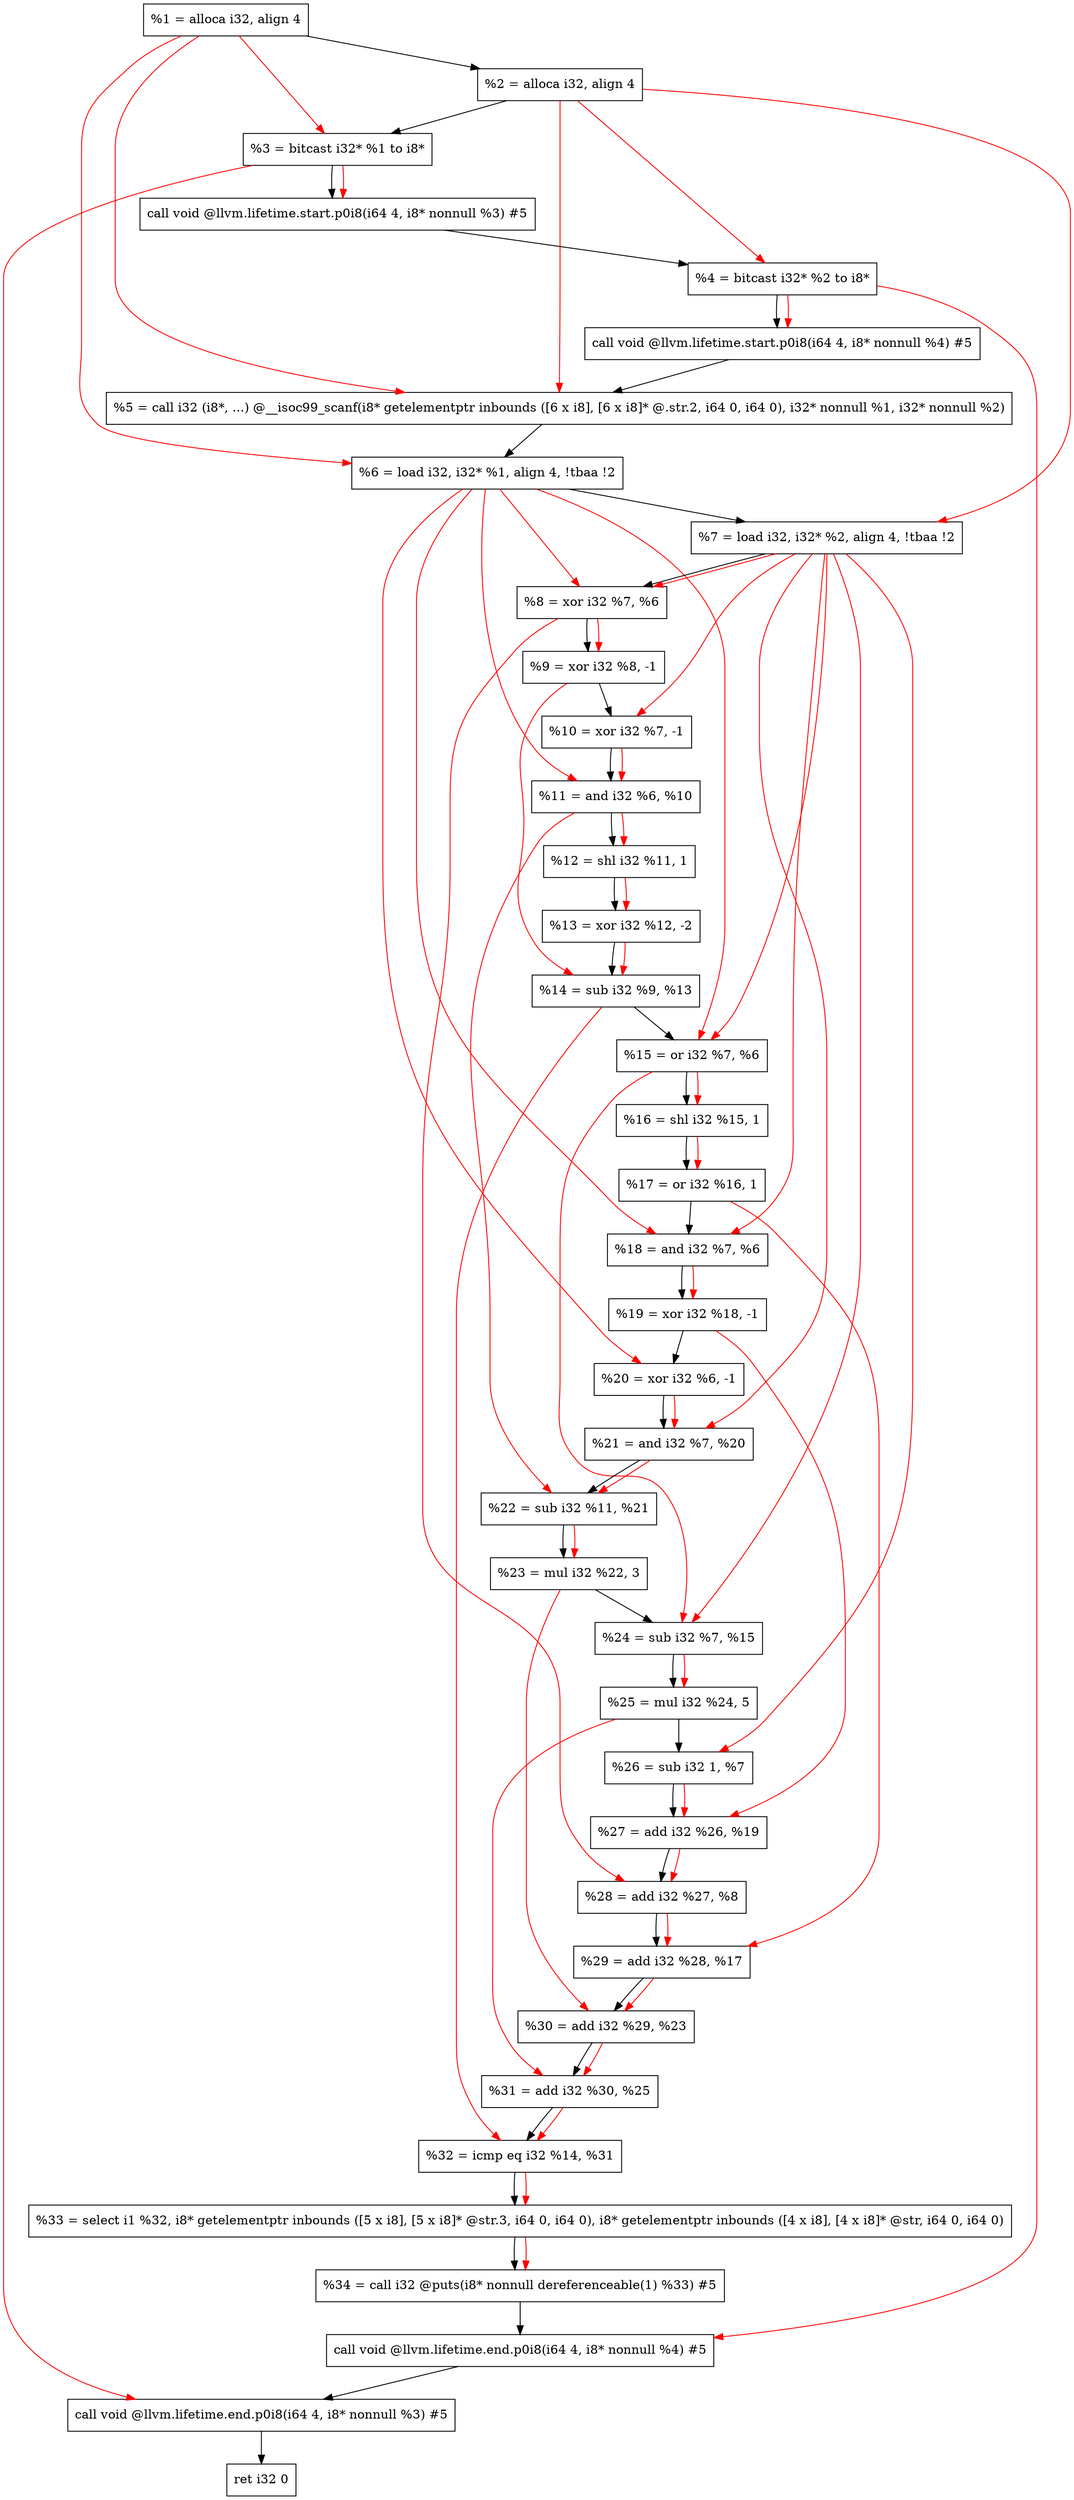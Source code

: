 digraph "DFG for'main' function" {
	Node0x1c5ddc8[shape=record, label="  %1 = alloca i32, align 4"];
	Node0x1c5de48[shape=record, label="  %2 = alloca i32, align 4"];
	Node0x1c5ded8[shape=record, label="  %3 = bitcast i32* %1 to i8*"];
	Node0x1c5e338[shape=record, label="  call void @llvm.lifetime.start.p0i8(i64 4, i8* nonnull %3) #5"];
	Node0x1c5e418[shape=record, label="  %4 = bitcast i32* %2 to i8*"];
	Node0x1c5e538[shape=record, label="  call void @llvm.lifetime.start.p0i8(i64 4, i8* nonnull %4) #5"];
	Node0x1c5e770[shape=record, label="  %5 = call i32 (i8*, ...) @__isoc99_scanf(i8* getelementptr inbounds ([6 x i8], [6 x i8]* @.str.2, i64 0, i64 0), i32* nonnull %1, i32* nonnull %2)"];
	Node0x1c5e828[shape=record, label="  %6 = load i32, i32* %1, align 4, !tbaa !2"];
	Node0x1c5f798[shape=record, label="  %7 = load i32, i32* %2, align 4, !tbaa !2"];
	Node0x1c5fe20[shape=record, label="  %8 = xor i32 %7, %6"];
	Node0x1c5fe90[shape=record, label="  %9 = xor i32 %8, -1"];
	Node0x1c5ff00[shape=record, label="  %10 = xor i32 %7, -1"];
	Node0x1c5ff70[shape=record, label="  %11 = and i32 %6, %10"];
	Node0x1c5ffe0[shape=record, label="  %12 = shl i32 %11, 1"];
	Node0x1c60050[shape=record, label="  %13 = xor i32 %12, -2"];
	Node0x1c600c0[shape=record, label="  %14 = sub i32 %9, %13"];
	Node0x1c60130[shape=record, label="  %15 = or i32 %7, %6"];
	Node0x1c601a0[shape=record, label="  %16 = shl i32 %15, 1"];
	Node0x1c60210[shape=record, label="  %17 = or i32 %16, 1"];
	Node0x1c60280[shape=record, label="  %18 = and i32 %7, %6"];
	Node0x1c602f0[shape=record, label="  %19 = xor i32 %18, -1"];
	Node0x1c60360[shape=record, label="  %20 = xor i32 %6, -1"];
	Node0x1c603d0[shape=record, label="  %21 = and i32 %7, %20"];
	Node0x1c60440[shape=record, label="  %22 = sub i32 %11, %21"];
	Node0x1c604b0[shape=record, label="  %23 = mul i32 %22, 3"];
	Node0x1c60520[shape=record, label="  %24 = sub i32 %7, %15"];
	Node0x1c60590[shape=record, label="  %25 = mul i32 %24, 5"];
	Node0x1c60600[shape=record, label="  %26 = sub i32 1, %7"];
	Node0x1c60670[shape=record, label="  %27 = add i32 %26, %19"];
	Node0x1c606e0[shape=record, label="  %28 = add i32 %27, %8"];
	Node0x1c60750[shape=record, label="  %29 = add i32 %28, %17"];
	Node0x1c607c0[shape=record, label="  %30 = add i32 %29, %23"];
	Node0x1c60830[shape=record, label="  %31 = add i32 %30, %25"];
	Node0x1c608a0[shape=record, label="  %32 = icmp eq i32 %14, %31"];
	Node0x1bfe9d8[shape=record, label="  %33 = select i1 %32, i8* getelementptr inbounds ([5 x i8], [5 x i8]* @str.3, i64 0, i64 0), i8* getelementptr inbounds ([4 x i8], [4 x i8]* @str, i64 0, i64 0)"];
	Node0x1c60b40[shape=record, label="  %34 = call i32 @puts(i8* nonnull dereferenceable(1) %33) #5"];
	Node0x1c60d98[shape=record, label="  call void @llvm.lifetime.end.p0i8(i64 4, i8* nonnull %4) #5"];
	Node0x1c60ef8[shape=record, label="  call void @llvm.lifetime.end.p0i8(i64 4, i8* nonnull %3) #5"];
	Node0x1c60fb8[shape=record, label="  ret i32 0"];
	Node0x1c5ddc8 -> Node0x1c5de48;
	Node0x1c5de48 -> Node0x1c5ded8;
	Node0x1c5ded8 -> Node0x1c5e338;
	Node0x1c5e338 -> Node0x1c5e418;
	Node0x1c5e418 -> Node0x1c5e538;
	Node0x1c5e538 -> Node0x1c5e770;
	Node0x1c5e770 -> Node0x1c5e828;
	Node0x1c5e828 -> Node0x1c5f798;
	Node0x1c5f798 -> Node0x1c5fe20;
	Node0x1c5fe20 -> Node0x1c5fe90;
	Node0x1c5fe90 -> Node0x1c5ff00;
	Node0x1c5ff00 -> Node0x1c5ff70;
	Node0x1c5ff70 -> Node0x1c5ffe0;
	Node0x1c5ffe0 -> Node0x1c60050;
	Node0x1c60050 -> Node0x1c600c0;
	Node0x1c600c0 -> Node0x1c60130;
	Node0x1c60130 -> Node0x1c601a0;
	Node0x1c601a0 -> Node0x1c60210;
	Node0x1c60210 -> Node0x1c60280;
	Node0x1c60280 -> Node0x1c602f0;
	Node0x1c602f0 -> Node0x1c60360;
	Node0x1c60360 -> Node0x1c603d0;
	Node0x1c603d0 -> Node0x1c60440;
	Node0x1c60440 -> Node0x1c604b0;
	Node0x1c604b0 -> Node0x1c60520;
	Node0x1c60520 -> Node0x1c60590;
	Node0x1c60590 -> Node0x1c60600;
	Node0x1c60600 -> Node0x1c60670;
	Node0x1c60670 -> Node0x1c606e0;
	Node0x1c606e0 -> Node0x1c60750;
	Node0x1c60750 -> Node0x1c607c0;
	Node0x1c607c0 -> Node0x1c60830;
	Node0x1c60830 -> Node0x1c608a0;
	Node0x1c608a0 -> Node0x1bfe9d8;
	Node0x1bfe9d8 -> Node0x1c60b40;
	Node0x1c60b40 -> Node0x1c60d98;
	Node0x1c60d98 -> Node0x1c60ef8;
	Node0x1c60ef8 -> Node0x1c60fb8;
edge [color=red]
	Node0x1c5ddc8 -> Node0x1c5ded8;
	Node0x1c5ded8 -> Node0x1c5e338;
	Node0x1c5de48 -> Node0x1c5e418;
	Node0x1c5e418 -> Node0x1c5e538;
	Node0x1c5ddc8 -> Node0x1c5e770;
	Node0x1c5de48 -> Node0x1c5e770;
	Node0x1c5ddc8 -> Node0x1c5e828;
	Node0x1c5de48 -> Node0x1c5f798;
	Node0x1c5f798 -> Node0x1c5fe20;
	Node0x1c5e828 -> Node0x1c5fe20;
	Node0x1c5fe20 -> Node0x1c5fe90;
	Node0x1c5f798 -> Node0x1c5ff00;
	Node0x1c5e828 -> Node0x1c5ff70;
	Node0x1c5ff00 -> Node0x1c5ff70;
	Node0x1c5ff70 -> Node0x1c5ffe0;
	Node0x1c5ffe0 -> Node0x1c60050;
	Node0x1c5fe90 -> Node0x1c600c0;
	Node0x1c60050 -> Node0x1c600c0;
	Node0x1c5f798 -> Node0x1c60130;
	Node0x1c5e828 -> Node0x1c60130;
	Node0x1c60130 -> Node0x1c601a0;
	Node0x1c601a0 -> Node0x1c60210;
	Node0x1c5f798 -> Node0x1c60280;
	Node0x1c5e828 -> Node0x1c60280;
	Node0x1c60280 -> Node0x1c602f0;
	Node0x1c5e828 -> Node0x1c60360;
	Node0x1c5f798 -> Node0x1c603d0;
	Node0x1c60360 -> Node0x1c603d0;
	Node0x1c5ff70 -> Node0x1c60440;
	Node0x1c603d0 -> Node0x1c60440;
	Node0x1c60440 -> Node0x1c604b0;
	Node0x1c5f798 -> Node0x1c60520;
	Node0x1c60130 -> Node0x1c60520;
	Node0x1c60520 -> Node0x1c60590;
	Node0x1c5f798 -> Node0x1c60600;
	Node0x1c60600 -> Node0x1c60670;
	Node0x1c602f0 -> Node0x1c60670;
	Node0x1c60670 -> Node0x1c606e0;
	Node0x1c5fe20 -> Node0x1c606e0;
	Node0x1c606e0 -> Node0x1c60750;
	Node0x1c60210 -> Node0x1c60750;
	Node0x1c60750 -> Node0x1c607c0;
	Node0x1c604b0 -> Node0x1c607c0;
	Node0x1c607c0 -> Node0x1c60830;
	Node0x1c60590 -> Node0x1c60830;
	Node0x1c600c0 -> Node0x1c608a0;
	Node0x1c60830 -> Node0x1c608a0;
	Node0x1c608a0 -> Node0x1bfe9d8;
	Node0x1bfe9d8 -> Node0x1c60b40;
	Node0x1c5e418 -> Node0x1c60d98;
	Node0x1c5ded8 -> Node0x1c60ef8;
}
